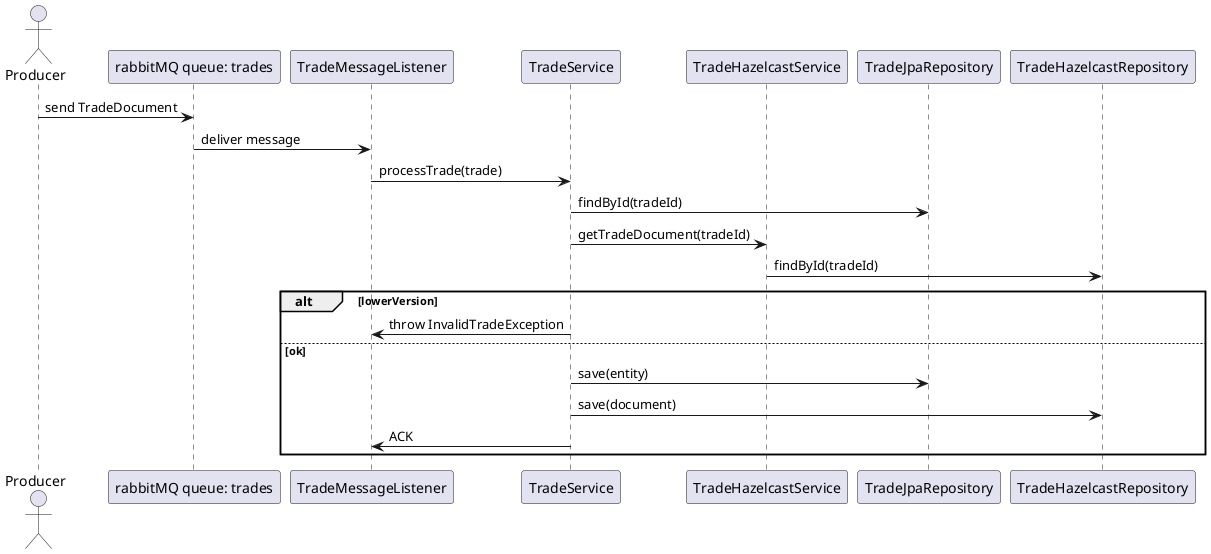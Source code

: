 @startuml
actor Producer
participant "rabbitMQ queue: trades" as TradeEvents
participant "TradeMessageListener" as Consumer
participant "TradeService" as Service
participant "TradeHazelcastService" as HazelcastService
participant "TradeJpaRepository" as JPA
participant "TradeHazelcastRepository" as HZ

Producer -> TradeEvents: send TradeDocument
TradeEvents -> Consumer: deliver message
Consumer -> Service: processTrade(trade)
Service -> JPA: findById(tradeId)
Service -> HazelcastService: getTradeDocument(tradeId)
HazelcastService -> HZ: findById(tradeId)
alt lowerVersion
  Service -> Consumer: throw InvalidTradeException
else ok
  Service -> JPA: save(entity)
  Service -> HZ: save(document)
  Service -> Consumer: ACK
end
@enduml
